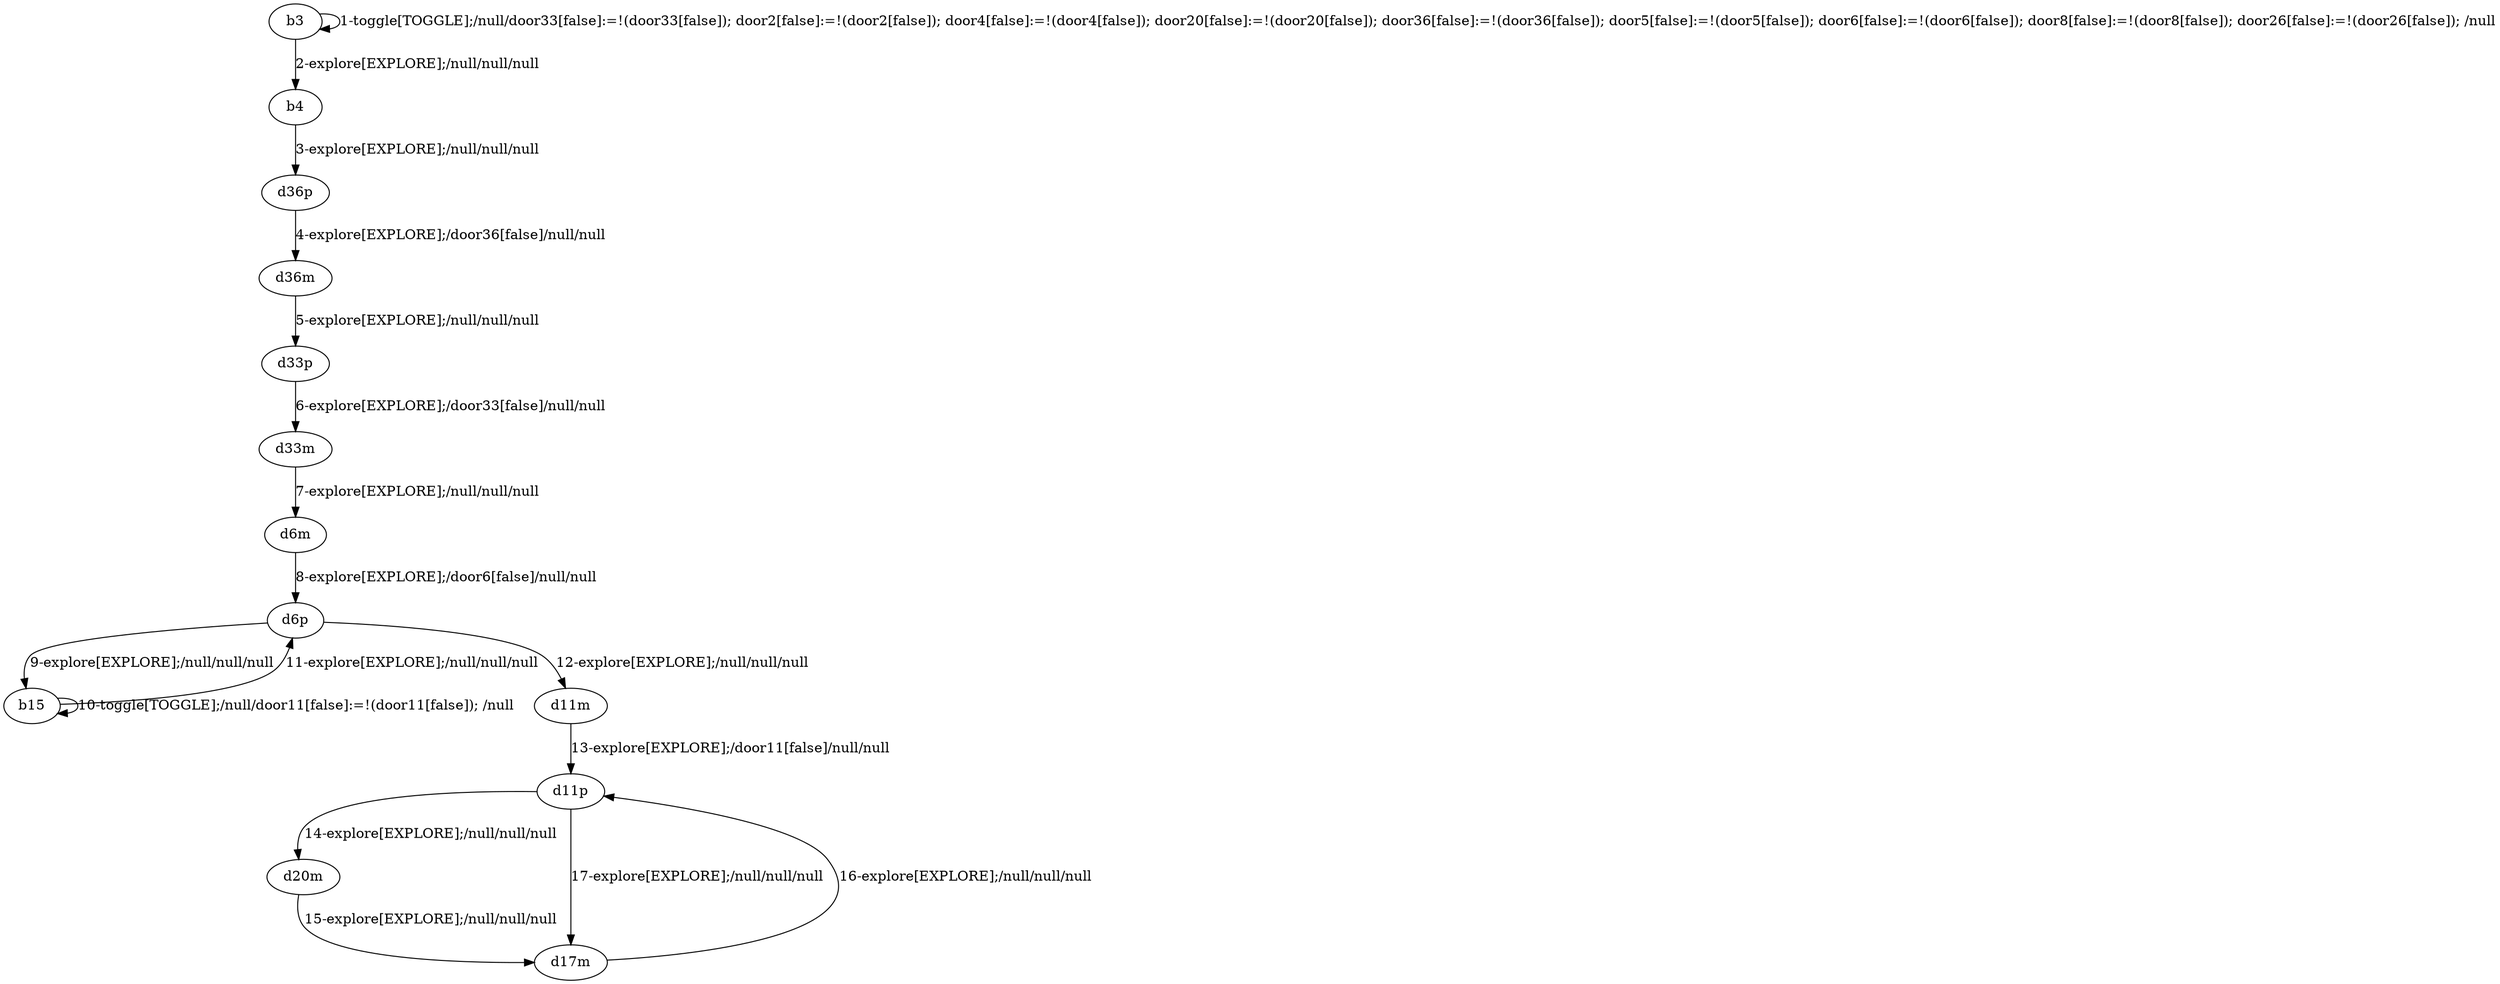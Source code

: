 # Total number of goals covered by this test: 3
# d20m --> d17m
# d11p --> d20m
# d17m --> d11p

digraph g {
"b3" -> "b3" [label = "1-toggle[TOGGLE];/null/door33[false]:=!(door33[false]); door2[false]:=!(door2[false]); door4[false]:=!(door4[false]); door20[false]:=!(door20[false]); door36[false]:=!(door36[false]); door5[false]:=!(door5[false]); door6[false]:=!(door6[false]); door8[false]:=!(door8[false]); door26[false]:=!(door26[false]); /null"];
"b3" -> "b4" [label = "2-explore[EXPLORE];/null/null/null"];
"b4" -> "d36p" [label = "3-explore[EXPLORE];/null/null/null"];
"d36p" -> "d36m" [label = "4-explore[EXPLORE];/door36[false]/null/null"];
"d36m" -> "d33p" [label = "5-explore[EXPLORE];/null/null/null"];
"d33p" -> "d33m" [label = "6-explore[EXPLORE];/door33[false]/null/null"];
"d33m" -> "d6m" [label = "7-explore[EXPLORE];/null/null/null"];
"d6m" -> "d6p" [label = "8-explore[EXPLORE];/door6[false]/null/null"];
"d6p" -> "b15" [label = "9-explore[EXPLORE];/null/null/null"];
"b15" -> "b15" [label = "10-toggle[TOGGLE];/null/door11[false]:=!(door11[false]); /null"];
"b15" -> "d6p" [label = "11-explore[EXPLORE];/null/null/null"];
"d6p" -> "d11m" [label = "12-explore[EXPLORE];/null/null/null"];
"d11m" -> "d11p" [label = "13-explore[EXPLORE];/door11[false]/null/null"];
"d11p" -> "d20m" [label = "14-explore[EXPLORE];/null/null/null"];
"d20m" -> "d17m" [label = "15-explore[EXPLORE];/null/null/null"];
"d17m" -> "d11p" [label = "16-explore[EXPLORE];/null/null/null"];
"d11p" -> "d17m" [label = "17-explore[EXPLORE];/null/null/null"];
}